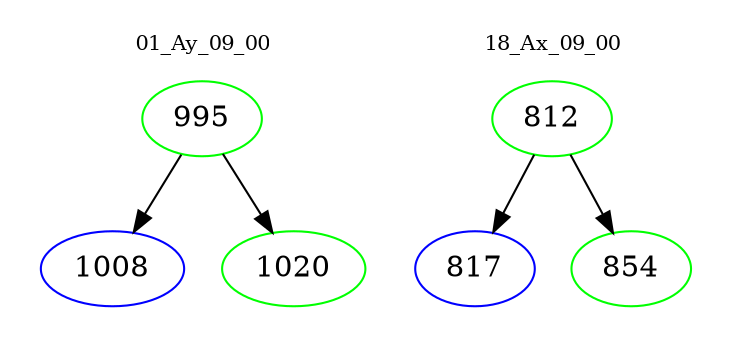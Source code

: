 digraph{
subgraph cluster_0 {
color = white
label = "01_Ay_09_00";
fontsize=10;
T0_995 [label="995", color="green"]
T0_995 -> T0_1008 [color="black"]
T0_1008 [label="1008", color="blue"]
T0_995 -> T0_1020 [color="black"]
T0_1020 [label="1020", color="green"]
}
subgraph cluster_1 {
color = white
label = "18_Ax_09_00";
fontsize=10;
T1_812 [label="812", color="green"]
T1_812 -> T1_817 [color="black"]
T1_817 [label="817", color="blue"]
T1_812 -> T1_854 [color="black"]
T1_854 [label="854", color="green"]
}
}
